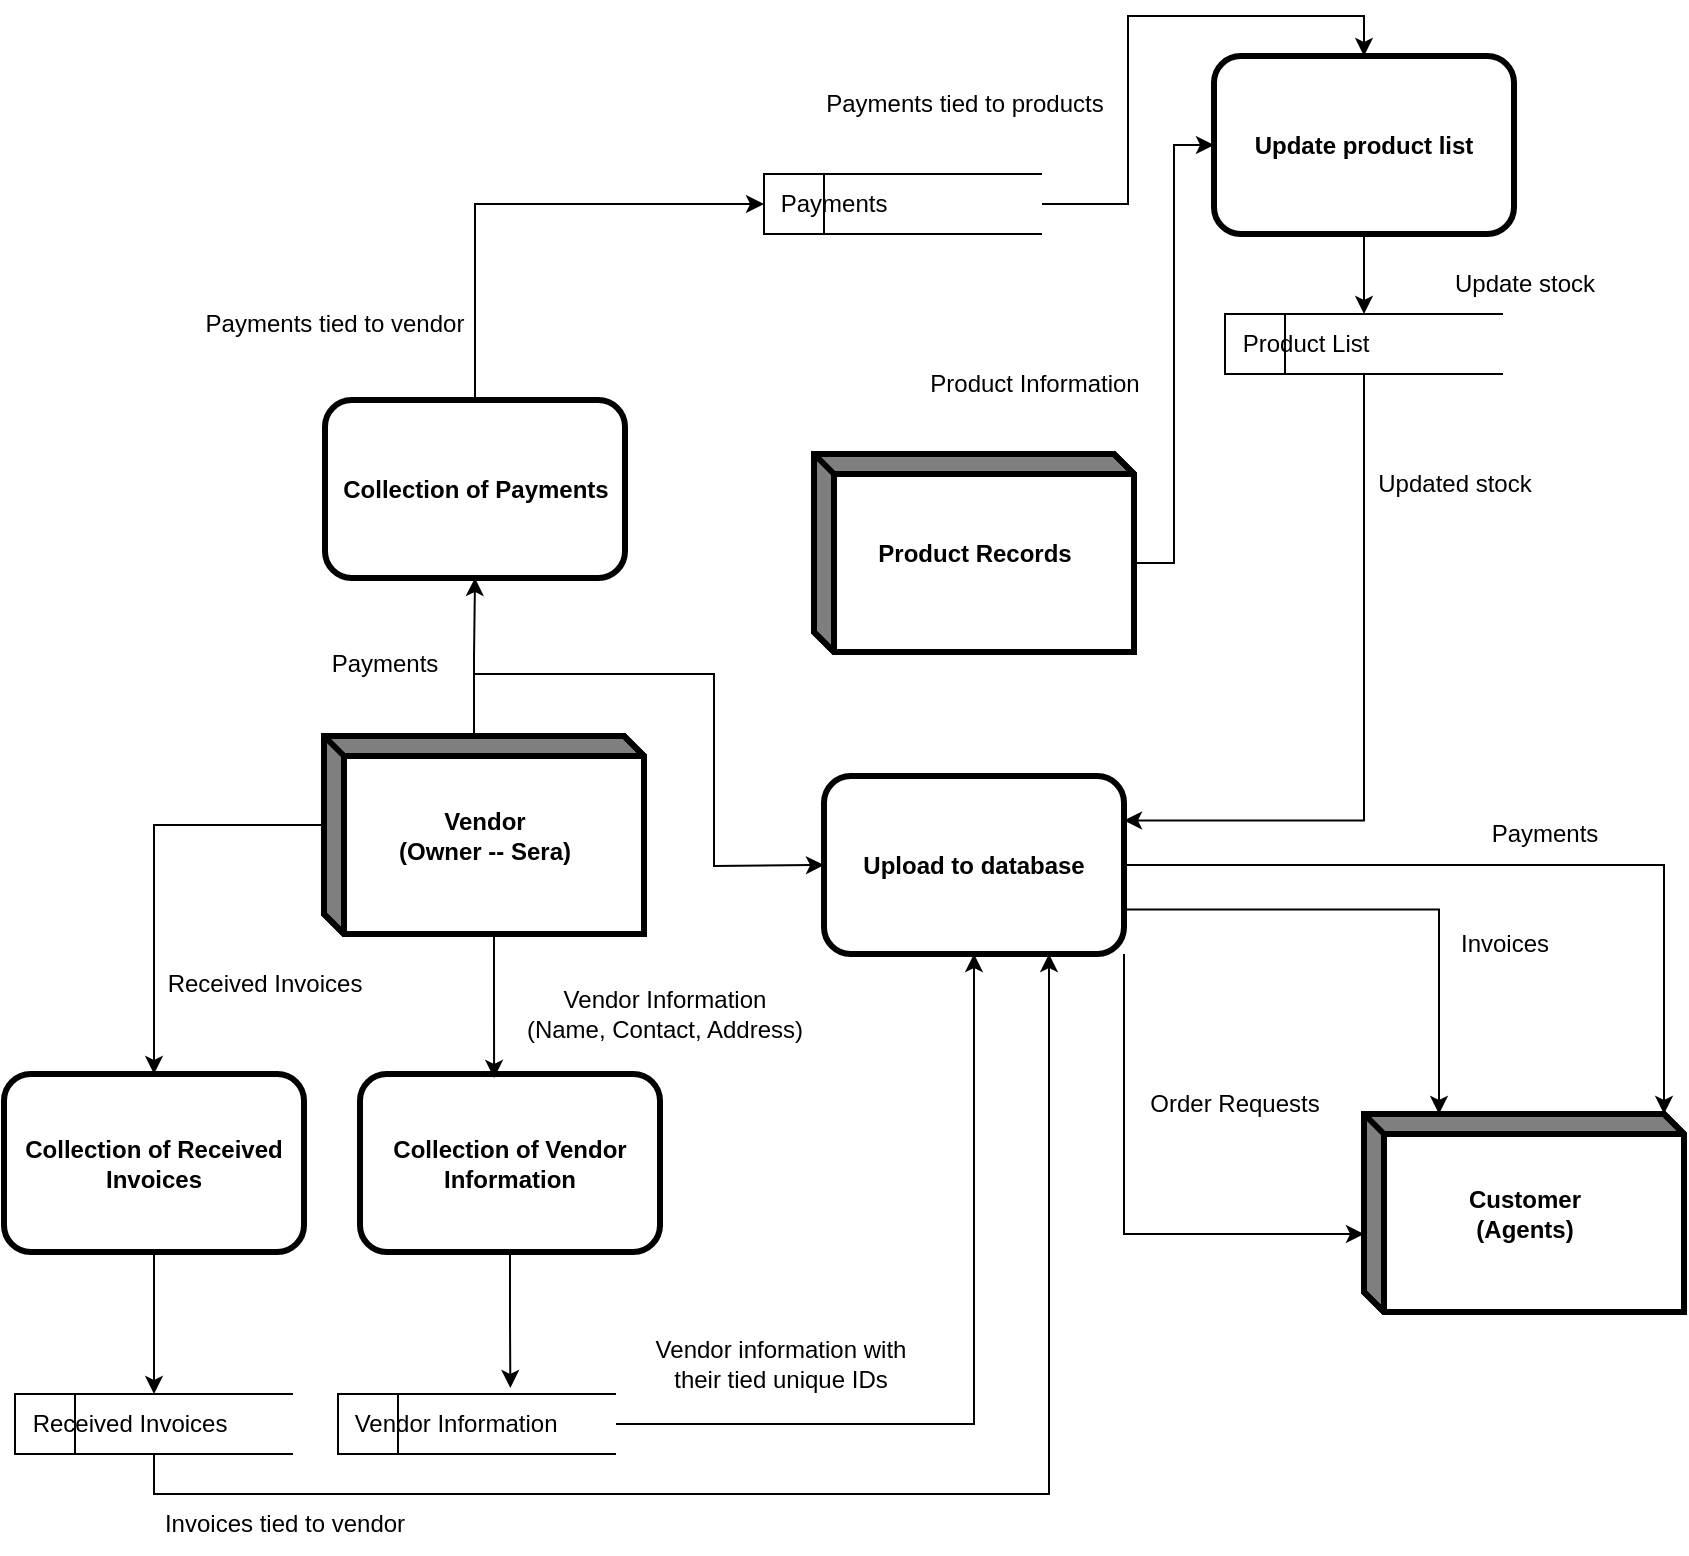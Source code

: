 <mxfile version="20.8.3" type="github">
  <diagram id="vAQ-pWiYrc2p5PSBO3YX" name="Page-1">
    <mxGraphModel dx="2524" dy="1888" grid="1" gridSize="10" guides="1" tooltips="1" connect="1" arrows="1" fold="1" page="1" pageScale="1" pageWidth="850" pageHeight="1100" math="0" shadow="0">
      <root>
        <mxCell id="0" />
        <mxCell id="1" parent="0" />
        <mxCell id="NmMnY57Rv5nZxF6gJRle-12" style="edgeStyle=orthogonalEdgeStyle;rounded=0;orthogonalLoop=1;jettySize=auto;html=1;exitX=0;exitY=0;exitDx=85;exitDy=99;exitPerimeter=0;entryX=0.447;entryY=0.022;entryDx=0;entryDy=0;entryPerimeter=0;" edge="1" parent="1" source="NmMnY57Rv5nZxF6gJRle-1" target="NmMnY57Rv5nZxF6gJRle-8">
          <mxGeometry relative="1" as="geometry" />
        </mxCell>
        <mxCell id="NmMnY57Rv5nZxF6gJRle-19" style="edgeStyle=orthogonalEdgeStyle;rounded=0;orthogonalLoop=1;jettySize=auto;html=1;exitX=0;exitY=0;exitDx=0;exitDy=44.5;exitPerimeter=0;entryX=0.5;entryY=0;entryDx=0;entryDy=0;" edge="1" parent="1" source="NmMnY57Rv5nZxF6gJRle-1" target="NmMnY57Rv5nZxF6gJRle-18">
          <mxGeometry relative="1" as="geometry" />
        </mxCell>
        <mxCell id="NmMnY57Rv5nZxF6gJRle-25" style="edgeStyle=orthogonalEdgeStyle;rounded=0;orthogonalLoop=1;jettySize=auto;html=1;exitX=0;exitY=0;exitDx=75;exitDy=0;exitPerimeter=0;entryX=0.5;entryY=1;entryDx=0;entryDy=0;" edge="1" parent="1" source="NmMnY57Rv5nZxF6gJRle-1" target="NmMnY57Rv5nZxF6gJRle-23">
          <mxGeometry relative="1" as="geometry" />
        </mxCell>
        <mxCell id="NmMnY57Rv5nZxF6gJRle-1" value="Vendor &lt;br&gt;(Owner -- Sera)" style="html=1;dashed=0;whitespace=wrap;shape=mxgraph.dfd.externalEntity;shadow=0;glass=0;comic=0;labelBackgroundColor=none;strokeWidth=3;fillColor=none;fontColor=#000000;labelBorderColor=none;align=center;fontStyle=1;snapToPoint=1;" vertex="1" parent="1">
          <mxGeometry x="150" y="241" width="160" height="99" as="geometry" />
        </mxCell>
        <mxCell id="NmMnY57Rv5nZxF6gJRle-34" style="edgeStyle=orthogonalEdgeStyle;rounded=0;orthogonalLoop=1;jettySize=auto;html=1;exitX=0;exitY=0;exitDx=160;exitDy=54.5;exitPerimeter=0;entryX=0;entryY=0.5;entryDx=0;entryDy=0;" edge="1" parent="1" source="NmMnY57Rv5nZxF6gJRle-2" target="NmMnY57Rv5nZxF6gJRle-30">
          <mxGeometry relative="1" as="geometry" />
        </mxCell>
        <mxCell id="NmMnY57Rv5nZxF6gJRle-2" value="Product Records" style="html=1;dashed=0;whitespace=wrap;shape=mxgraph.dfd.externalEntity;shadow=0;glass=0;comic=0;labelBackgroundColor=none;strokeWidth=3;fillColor=none;fontColor=#000000;labelBorderColor=none;align=center;fontStyle=1;snapToPoint=1;" vertex="1" parent="1">
          <mxGeometry x="395" y="100" width="160" height="99" as="geometry" />
        </mxCell>
        <mxCell id="NmMnY57Rv5nZxF6gJRle-3" value="Customer&lt;br&gt;(Agents)" style="html=1;dashed=0;whitespace=wrap;shape=mxgraph.dfd.externalEntity;shadow=0;glass=0;comic=0;labelBackgroundColor=none;strokeWidth=3;fillColor=none;fontColor=#000000;labelBorderColor=none;align=center;fontStyle=1;snapToPoint=1;" vertex="1" parent="1">
          <mxGeometry x="670" y="430" width="160" height="99" as="geometry" />
        </mxCell>
        <mxCell id="NmMnY57Rv5nZxF6gJRle-14" style="edgeStyle=orthogonalEdgeStyle;rounded=0;orthogonalLoop=1;jettySize=auto;html=1;exitX=0.5;exitY=1;exitDx=0;exitDy=0;entryX=0.62;entryY=-0.1;entryDx=0;entryDy=0;entryPerimeter=0;" edge="1" parent="1" source="NmMnY57Rv5nZxF6gJRle-8" target="NmMnY57Rv5nZxF6gJRle-9">
          <mxGeometry relative="1" as="geometry" />
        </mxCell>
        <mxCell id="NmMnY57Rv5nZxF6gJRle-8" value="Collection of Vendor Information" style="rounded=1;whiteSpace=wrap;shadow=0;glass=0;comic=0;labelBackgroundColor=none;strokeWidth=3;fillColor=none;fontColor=#000000;fontStyle=1;snapToPoint=1;" vertex="1" parent="1">
          <mxGeometry x="168" y="410.0" width="150" height="89" as="geometry" />
        </mxCell>
        <mxCell id="NmMnY57Rv5nZxF6gJRle-16" style="edgeStyle=orthogonalEdgeStyle;rounded=0;orthogonalLoop=1;jettySize=auto;html=1;exitX=1;exitY=0.5;exitDx=0;exitDy=0;entryX=0.5;entryY=1;entryDx=0;entryDy=0;" edge="1" parent="1" source="NmMnY57Rv5nZxF6gJRle-9" target="NmMnY57Rv5nZxF6gJRle-15">
          <mxGeometry relative="1" as="geometry" />
        </mxCell>
        <mxCell id="NmMnY57Rv5nZxF6gJRle-9" value="&lt;span style=&quot;white-space: pre;&quot;&gt;	&lt;/span&gt;Vendor Information" style="html=1;dashed=0;whitespace=wrap;shape=mxgraph.dfd.dataStoreID;align=left;spacingLeft=3;points=[[0,0],[0.5,0],[1,0],[0,0.5],[1,0.5],[0,1],[0.5,1],[1,1]];" vertex="1" parent="1">
          <mxGeometry x="157" y="570" width="139" height="30" as="geometry" />
        </mxCell>
        <mxCell id="NmMnY57Rv5nZxF6gJRle-13" value="Vendor Information &lt;br&gt;(Name, Contact, Address)" style="text;html=1;align=center;verticalAlign=middle;resizable=0;points=[];autosize=1;strokeColor=none;fillColor=none;" vertex="1" parent="1">
          <mxGeometry x="240" y="360" width="160" height="40" as="geometry" />
        </mxCell>
        <mxCell id="NmMnY57Rv5nZxF6gJRle-53" style="edgeStyle=orthogonalEdgeStyle;rounded=0;orthogonalLoop=1;jettySize=auto;html=1;exitX=1;exitY=0.75;exitDx=0;exitDy=0;entryX=0;entryY=0;entryDx=37.5;entryDy=0;entryPerimeter=0;" edge="1" parent="1" source="NmMnY57Rv5nZxF6gJRle-15" target="NmMnY57Rv5nZxF6gJRle-3">
          <mxGeometry relative="1" as="geometry" />
        </mxCell>
        <mxCell id="NmMnY57Rv5nZxF6gJRle-55" style="edgeStyle=orthogonalEdgeStyle;rounded=0;orthogonalLoop=1;jettySize=auto;html=1;exitX=1;exitY=1;exitDx=0;exitDy=0;entryX=0;entryY=0.606;entryDx=0;entryDy=0;entryPerimeter=0;" edge="1" parent="1" source="NmMnY57Rv5nZxF6gJRle-15" target="NmMnY57Rv5nZxF6gJRle-3">
          <mxGeometry relative="1" as="geometry" />
        </mxCell>
        <mxCell id="NmMnY57Rv5nZxF6gJRle-57" style="edgeStyle=orthogonalEdgeStyle;rounded=0;orthogonalLoop=1;jettySize=auto;html=1;exitX=1;exitY=0.5;exitDx=0;exitDy=0;entryX=0;entryY=0;entryDx=150;entryDy=0;entryPerimeter=0;" edge="1" parent="1" source="NmMnY57Rv5nZxF6gJRle-15" target="NmMnY57Rv5nZxF6gJRle-3">
          <mxGeometry relative="1" as="geometry" />
        </mxCell>
        <mxCell id="NmMnY57Rv5nZxF6gJRle-15" value="Upload to database" style="rounded=1;whiteSpace=wrap;shadow=0;glass=0;comic=0;labelBackgroundColor=none;strokeWidth=3;fillColor=none;fontColor=#000000;fontStyle=1;snapToPoint=1;" vertex="1" parent="1">
          <mxGeometry x="400" y="261" width="150" height="89" as="geometry" />
        </mxCell>
        <mxCell id="NmMnY57Rv5nZxF6gJRle-21" style="edgeStyle=orthogonalEdgeStyle;rounded=0;orthogonalLoop=1;jettySize=auto;html=1;exitX=0.5;exitY=1;exitDx=0;exitDy=0;entryX=0.5;entryY=0;entryDx=0;entryDy=0;" edge="1" parent="1" source="NmMnY57Rv5nZxF6gJRle-18" target="NmMnY57Rv5nZxF6gJRle-20">
          <mxGeometry relative="1" as="geometry" />
        </mxCell>
        <mxCell id="NmMnY57Rv5nZxF6gJRle-18" value="Collection of Received Invoices" style="rounded=1;whiteSpace=wrap;shadow=0;glass=0;comic=0;labelBackgroundColor=none;strokeWidth=3;fillColor=none;fontColor=#000000;fontStyle=1;snapToPoint=1;" vertex="1" parent="1">
          <mxGeometry x="-10" y="410.0" width="150" height="89" as="geometry" />
        </mxCell>
        <mxCell id="NmMnY57Rv5nZxF6gJRle-36" style="edgeStyle=orthogonalEdgeStyle;rounded=0;orthogonalLoop=1;jettySize=auto;html=1;exitX=0.5;exitY=1;exitDx=0;exitDy=0;entryX=0.75;entryY=1;entryDx=0;entryDy=0;" edge="1" parent="1" source="NmMnY57Rv5nZxF6gJRle-20" target="NmMnY57Rv5nZxF6gJRle-15">
          <mxGeometry relative="1" as="geometry" />
        </mxCell>
        <mxCell id="NmMnY57Rv5nZxF6gJRle-20" value="&lt;span style=&quot;white-space: pre;&quot;&gt;	&lt;/span&gt;Received Invoices" style="html=1;dashed=0;whitespace=wrap;shape=mxgraph.dfd.dataStoreID;align=left;spacingLeft=3;points=[[0,0],[0.5,0],[1,0],[0,0.5],[1,0.5],[0,1],[0.5,1],[1,1]];" vertex="1" parent="1">
          <mxGeometry x="-4.5" y="570" width="139" height="30" as="geometry" />
        </mxCell>
        <mxCell id="NmMnY57Rv5nZxF6gJRle-29" style="edgeStyle=orthogonalEdgeStyle;rounded=0;orthogonalLoop=1;jettySize=auto;html=1;exitX=0.5;exitY=0;exitDx=0;exitDy=0;entryX=0;entryY=0.5;entryDx=0;entryDy=0;" edge="1" parent="1" source="NmMnY57Rv5nZxF6gJRle-23" target="NmMnY57Rv5nZxF6gJRle-24">
          <mxGeometry relative="1" as="geometry" />
        </mxCell>
        <mxCell id="NmMnY57Rv5nZxF6gJRle-23" value="Collection of Payments" style="rounded=1;whiteSpace=wrap;shadow=0;glass=0;comic=0;labelBackgroundColor=none;strokeWidth=3;fillColor=none;fontColor=#000000;fontStyle=1;snapToPoint=1;" vertex="1" parent="1">
          <mxGeometry x="150.5" y="73.0" width="150" height="89" as="geometry" />
        </mxCell>
        <mxCell id="NmMnY57Rv5nZxF6gJRle-31" style="edgeStyle=orthogonalEdgeStyle;rounded=0;orthogonalLoop=1;jettySize=auto;html=1;exitX=1;exitY=0.5;exitDx=0;exitDy=0;entryX=0.5;entryY=0;entryDx=0;entryDy=0;" edge="1" parent="1" source="NmMnY57Rv5nZxF6gJRle-24" target="NmMnY57Rv5nZxF6gJRle-30">
          <mxGeometry relative="1" as="geometry" />
        </mxCell>
        <mxCell id="NmMnY57Rv5nZxF6gJRle-24" value="&lt;span style=&quot;white-space: pre;&quot;&gt;	&lt;/span&gt;Payments" style="html=1;dashed=0;whitespace=wrap;shape=mxgraph.dfd.dataStoreID;align=left;spacingLeft=3;points=[[0,0],[0.5,0],[1,0],[0,0.5],[1,0.5],[0,1],[0.5,1],[1,1]];" vertex="1" parent="1">
          <mxGeometry x="370" y="-40" width="139" height="30" as="geometry" />
        </mxCell>
        <mxCell id="NmMnY57Rv5nZxF6gJRle-26" value="Received Invoices" style="text;html=1;align=center;verticalAlign=middle;resizable=0;points=[];autosize=1;strokeColor=none;fillColor=none;" vertex="1" parent="1">
          <mxGeometry x="60" y="350" width="120" height="30" as="geometry" />
        </mxCell>
        <mxCell id="NmMnY57Rv5nZxF6gJRle-28" value="Payments" style="text;html=1;align=center;verticalAlign=middle;resizable=0;points=[];autosize=1;strokeColor=none;fillColor=none;" vertex="1" parent="1">
          <mxGeometry x="140" y="190" width="80" height="30" as="geometry" />
        </mxCell>
        <mxCell id="NmMnY57Rv5nZxF6gJRle-33" style="edgeStyle=orthogonalEdgeStyle;rounded=0;orthogonalLoop=1;jettySize=auto;html=1;exitX=0.5;exitY=1;exitDx=0;exitDy=0;entryX=0.5;entryY=0;entryDx=0;entryDy=0;" edge="1" parent="1" source="NmMnY57Rv5nZxF6gJRle-30" target="NmMnY57Rv5nZxF6gJRle-32">
          <mxGeometry relative="1" as="geometry" />
        </mxCell>
        <mxCell id="NmMnY57Rv5nZxF6gJRle-30" value="Update product list" style="rounded=1;whiteSpace=wrap;shadow=0;glass=0;comic=0;labelBackgroundColor=none;strokeWidth=3;fillColor=none;fontColor=#000000;fontStyle=1;snapToPoint=1;" vertex="1" parent="1">
          <mxGeometry x="595" y="-99.0" width="150" height="89" as="geometry" />
        </mxCell>
        <mxCell id="NmMnY57Rv5nZxF6gJRle-35" style="edgeStyle=orthogonalEdgeStyle;rounded=0;orthogonalLoop=1;jettySize=auto;html=1;exitX=0.5;exitY=1;exitDx=0;exitDy=0;entryX=1;entryY=0.25;entryDx=0;entryDy=0;" edge="1" parent="1" source="NmMnY57Rv5nZxF6gJRle-32" target="NmMnY57Rv5nZxF6gJRle-15">
          <mxGeometry relative="1" as="geometry" />
        </mxCell>
        <mxCell id="NmMnY57Rv5nZxF6gJRle-32" value="&lt;span style=&quot;white-space: pre;&quot;&gt;	&lt;/span&gt;Product List" style="html=1;dashed=0;whitespace=wrap;shape=mxgraph.dfd.dataStoreID;align=left;spacingLeft=3;points=[[0,0],[0.5,0],[1,0],[0,0.5],[1,0.5],[0,1],[0.5,1],[1,1]];" vertex="1" parent="1">
          <mxGeometry x="600.5" y="30" width="139" height="30" as="geometry" />
        </mxCell>
        <mxCell id="NmMnY57Rv5nZxF6gJRle-38" value="Product Information" style="text;html=1;align=center;verticalAlign=middle;resizable=0;points=[];autosize=1;strokeColor=none;fillColor=none;" vertex="1" parent="1">
          <mxGeometry x="440" y="50" width="130" height="30" as="geometry" />
        </mxCell>
        <mxCell id="NmMnY57Rv5nZxF6gJRle-39" value="Payments tied to vendor" style="text;html=1;align=center;verticalAlign=middle;resizable=0;points=[];autosize=1;strokeColor=none;fillColor=none;" vertex="1" parent="1">
          <mxGeometry x="80" y="20" width="150" height="30" as="geometry" />
        </mxCell>
        <mxCell id="NmMnY57Rv5nZxF6gJRle-47" value="" style="endArrow=classic;html=1;rounded=0;entryX=0;entryY=0.5;entryDx=0;entryDy=0;" edge="1" parent="1" target="NmMnY57Rv5nZxF6gJRle-15">
          <mxGeometry width="50" height="50" relative="1" as="geometry">
            <mxPoint x="225" y="210" as="sourcePoint" />
            <mxPoint x="395" y="305.5" as="targetPoint" />
            <Array as="points">
              <mxPoint x="345" y="210" />
              <mxPoint x="345" y="306" />
            </Array>
          </mxGeometry>
        </mxCell>
        <mxCell id="NmMnY57Rv5nZxF6gJRle-48" value="Payments tied to products" style="text;html=1;align=center;verticalAlign=middle;resizable=0;points=[];autosize=1;strokeColor=none;fillColor=none;" vertex="1" parent="1">
          <mxGeometry x="390" y="-90" width="160" height="30" as="geometry" />
        </mxCell>
        <mxCell id="NmMnY57Rv5nZxF6gJRle-49" value="Update stock" style="text;html=1;align=center;verticalAlign=middle;resizable=0;points=[];autosize=1;strokeColor=none;fillColor=none;" vertex="1" parent="1">
          <mxGeometry x="705" width="90" height="30" as="geometry" />
        </mxCell>
        <mxCell id="NmMnY57Rv5nZxF6gJRle-50" value="Updated stock" style="text;html=1;align=center;verticalAlign=middle;resizable=0;points=[];autosize=1;strokeColor=none;fillColor=none;" vertex="1" parent="1">
          <mxGeometry x="665" y="100" width="100" height="30" as="geometry" />
        </mxCell>
        <mxCell id="NmMnY57Rv5nZxF6gJRle-51" value="Invoices tied to vendor" style="text;html=1;align=center;verticalAlign=middle;resizable=0;points=[];autosize=1;strokeColor=none;fillColor=none;" vertex="1" parent="1">
          <mxGeometry x="60" y="620" width="140" height="30" as="geometry" />
        </mxCell>
        <mxCell id="NmMnY57Rv5nZxF6gJRle-52" value="Vendor information with &lt;br&gt;their tied unique IDs" style="text;html=1;align=center;verticalAlign=middle;resizable=0;points=[];autosize=1;strokeColor=none;fillColor=none;" vertex="1" parent="1">
          <mxGeometry x="303" y="535" width="150" height="40" as="geometry" />
        </mxCell>
        <mxCell id="NmMnY57Rv5nZxF6gJRle-54" value="Invoices" style="text;html=1;align=center;verticalAlign=middle;resizable=0;points=[];autosize=1;strokeColor=none;fillColor=none;" vertex="1" parent="1">
          <mxGeometry x="705" y="330" width="70" height="30" as="geometry" />
        </mxCell>
        <mxCell id="NmMnY57Rv5nZxF6gJRle-56" value="Order Requests" style="text;html=1;align=center;verticalAlign=middle;resizable=0;points=[];autosize=1;strokeColor=none;fillColor=none;" vertex="1" parent="1">
          <mxGeometry x="550" y="410" width="110" height="30" as="geometry" />
        </mxCell>
        <mxCell id="NmMnY57Rv5nZxF6gJRle-58" value="Payments" style="text;html=1;align=center;verticalAlign=middle;resizable=0;points=[];autosize=1;strokeColor=none;fillColor=none;" vertex="1" parent="1">
          <mxGeometry x="720" y="275" width="80" height="30" as="geometry" />
        </mxCell>
      </root>
    </mxGraphModel>
  </diagram>
</mxfile>
